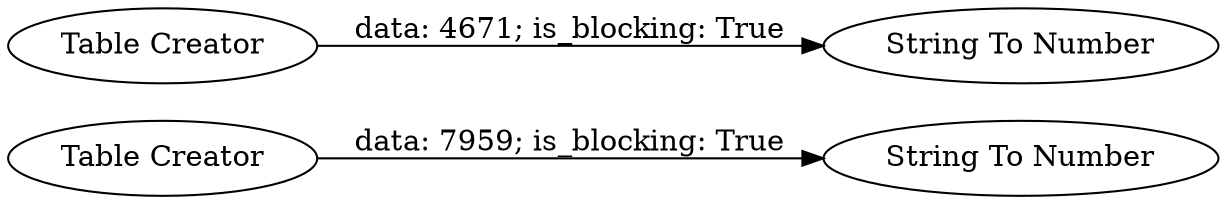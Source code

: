 digraph {
	"-8050582616176453000_2" [label="Table Creator"]
	"-8050582616176453000_3" [label="String To Number"]
	"-8050582616176453000_1" [label="Table Creator"]
	"-8050582616176453000_4" [label="String To Number"]
	"-8050582616176453000_2" -> "-8050582616176453000_3" [label="data: 7959; is_blocking: True"]
	"-8050582616176453000_1" -> "-8050582616176453000_4" [label="data: 4671; is_blocking: True"]
	rankdir=LR
}
